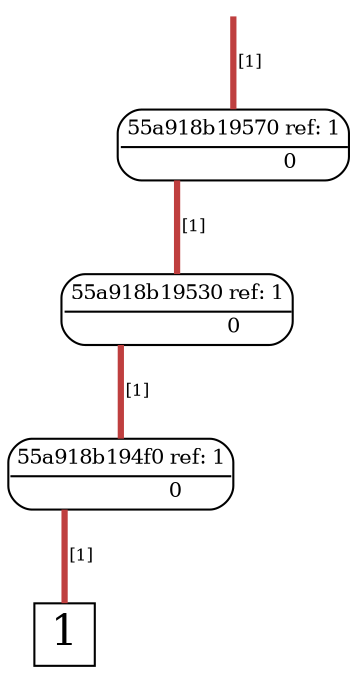 digraph "DD" {graph[];node[shape=plain];edge[arrowhead=none]
root [label="",shape=point,style=invis]
t [label=<<font point-size="20">1</font>>,shape=box,tooltip="1",width=0.3,height=0.3]
root->576184[penwidth="3",tooltip="1" color="0.000 0.667 0.750",label=<<font point-size="8">&nbsp;[1]</font>>]
576184[label=<<font point-size="10"><table border="1" cellspacing="0" cellpadding="2" style="rounded"><tr><td colspan="2" border="1" sides="B">55a918b19570 ref: 1</td></tr><tr><td port="0" href="javascript:;" border="0" tooltip="1"><font color="white">&nbsp;0 </font></td><td port="1" href="javascript:;" border="0" tooltip="0">&nbsp;0 </td></tr></table></font>>,tooltip="55a918b19570"]
576184:0:s->576152[penwidth="3",tooltip="1" color="0.000 0.667 0.750",label=<<font point-size="8">&nbsp;[1]</font>>]
576152[label=<<font point-size="10"><table border="1" cellspacing="0" cellpadding="2" style="rounded"><tr><td colspan="2" border="1" sides="B">55a918b19530 ref: 1</td></tr><tr><td port="0" href="javascript:;" border="0" tooltip="1"><font color="white">&nbsp;0 </font></td><td port="1" href="javascript:;" border="0" tooltip="0">&nbsp;0 </td></tr></table></font>>,tooltip="55a918b19530"]
576152:0:s->576120[penwidth="3",tooltip="1" color="0.000 0.667 0.750",label=<<font point-size="8">&nbsp;[1]</font>>]
576120[label=<<font point-size="10"><table border="1" cellspacing="0" cellpadding="2" style="rounded"><tr><td colspan="2" border="1" sides="B">55a918b194f0 ref: 1</td></tr><tr><td port="0" href="javascript:;" border="0" tooltip="1"><font color="white">&nbsp;0 </font></td><td port="1" href="javascript:;" border="0" tooltip="0">&nbsp;0 </td></tr></table></font>>,tooltip="55a918b194f0"]
576120:0:s->t[penwidth="3",tooltip="1" color="0.000 0.667 0.750",label=<<font point-size="8">&nbsp;[1]</font>>]
}
